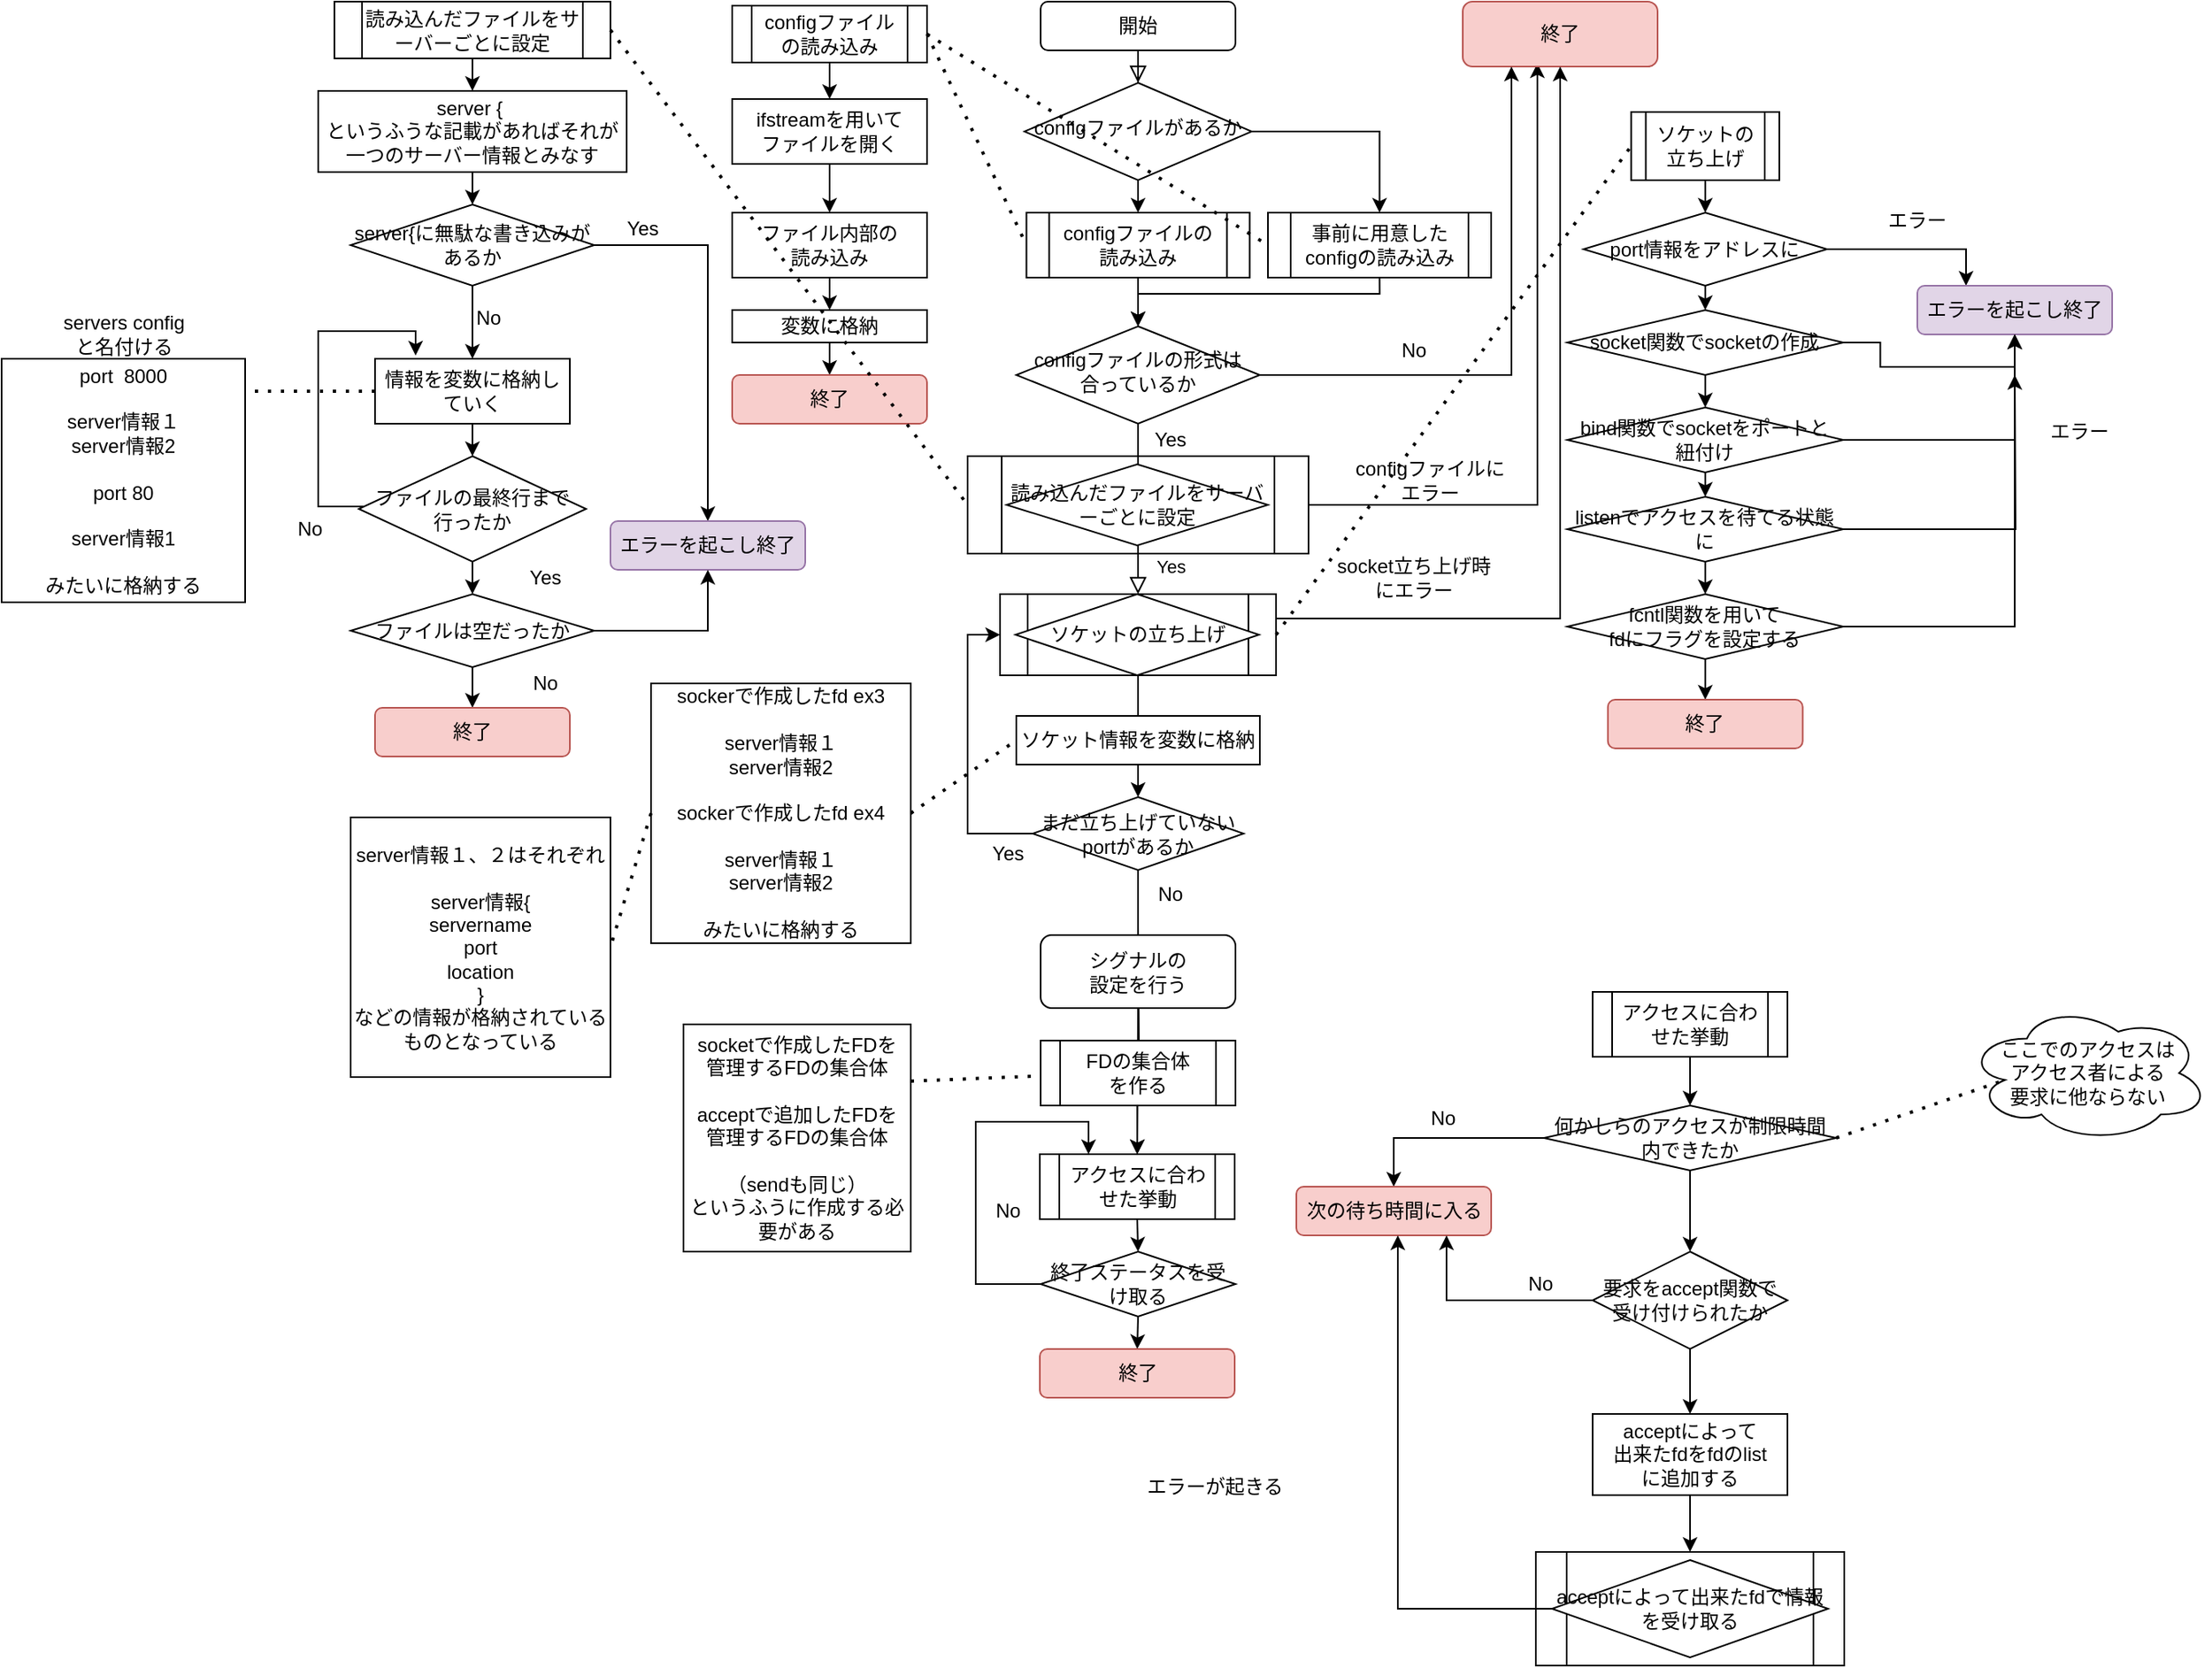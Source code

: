 <mxfile version="21.6.2" type="github">
  <diagram id="C5RBs43oDa-KdzZeNtuy" name="Page-1">
    <mxGraphModel dx="1781" dy="664" grid="1" gridSize="10" guides="1" tooltips="1" connect="1" arrows="1" fold="1" page="1" pageScale="1" pageWidth="827" pageHeight="1169" math="0" shadow="0">
      <root>
        <mxCell id="WIyWlLk6GJQsqaUBKTNV-0" />
        <mxCell id="WIyWlLk6GJQsqaUBKTNV-1" parent="WIyWlLk6GJQsqaUBKTNV-0" />
        <mxCell id="JqIszidguOzUqe5P66ZB-26" style="edgeStyle=orthogonalEdgeStyle;rounded=0;orthogonalLoop=1;jettySize=auto;html=1;exitX=1;exitY=0.5;exitDx=0;exitDy=0;entryX=0.383;entryY=0.95;entryDx=0;entryDy=0;entryPerimeter=0;" edge="1" parent="WIyWlLk6GJQsqaUBKTNV-1" source="JqIszidguOzUqe5P66ZB-24" target="WIyWlLk6GJQsqaUBKTNV-7">
          <mxGeometry relative="1" as="geometry" />
        </mxCell>
        <mxCell id="JqIszidguOzUqe5P66ZB-24" value="" style="shape=process;whiteSpace=wrap;html=1;backgroundOutline=1;" vertex="1" parent="WIyWlLk6GJQsqaUBKTNV-1">
          <mxGeometry x="5" y="300" width="210" height="60" as="geometry" />
        </mxCell>
        <mxCell id="WIyWlLk6GJQsqaUBKTNV-2" value="" style="rounded=0;html=1;jettySize=auto;orthogonalLoop=1;fontSize=11;endArrow=block;endFill=0;endSize=8;strokeWidth=1;shadow=0;labelBackgroundColor=none;edgeStyle=orthogonalEdgeStyle;" parent="WIyWlLk6GJQsqaUBKTNV-1" source="WIyWlLk6GJQsqaUBKTNV-3" target="WIyWlLk6GJQsqaUBKTNV-6" edge="1">
          <mxGeometry relative="1" as="geometry" />
        </mxCell>
        <mxCell id="WIyWlLk6GJQsqaUBKTNV-3" value="開始" style="rounded=1;whiteSpace=wrap;html=1;fontSize=12;glass=0;strokeWidth=1;shadow=0;" parent="WIyWlLk6GJQsqaUBKTNV-1" vertex="1">
          <mxGeometry x="50" y="20" width="120" height="30" as="geometry" />
        </mxCell>
        <mxCell id="JqIszidguOzUqe5P66ZB-6" style="edgeStyle=orthogonalEdgeStyle;rounded=0;orthogonalLoop=1;jettySize=auto;html=1;exitX=0.5;exitY=1;exitDx=0;exitDy=0;entryX=0.5;entryY=0;entryDx=0;entryDy=0;" edge="1" parent="WIyWlLk6GJQsqaUBKTNV-1" source="WIyWlLk6GJQsqaUBKTNV-6" target="JqIszidguOzUqe5P66ZB-0">
          <mxGeometry relative="1" as="geometry" />
        </mxCell>
        <mxCell id="JqIszidguOzUqe5P66ZB-11" style="edgeStyle=orthogonalEdgeStyle;rounded=0;orthogonalLoop=1;jettySize=auto;html=1;exitX=1;exitY=0.5;exitDx=0;exitDy=0;" edge="1" parent="WIyWlLk6GJQsqaUBKTNV-1" source="WIyWlLk6GJQsqaUBKTNV-6" target="JqIszidguOzUqe5P66ZB-10">
          <mxGeometry relative="1" as="geometry" />
        </mxCell>
        <mxCell id="WIyWlLk6GJQsqaUBKTNV-6" value="configファイルがあるか" style="rhombus;whiteSpace=wrap;html=1;shadow=0;fontFamily=Helvetica;fontSize=12;align=center;strokeWidth=1;spacing=6;spacingTop=-4;" parent="WIyWlLk6GJQsqaUBKTNV-1" vertex="1">
          <mxGeometry x="40" y="70" width="140" height="60" as="geometry" />
        </mxCell>
        <mxCell id="WIyWlLk6GJQsqaUBKTNV-7" value="終了" style="rounded=1;whiteSpace=wrap;html=1;fontSize=12;glass=0;strokeWidth=1;shadow=0;fillColor=#f8cecc;strokeColor=#b85450;" parent="WIyWlLk6GJQsqaUBKTNV-1" vertex="1">
          <mxGeometry x="310" y="20" width="120" height="40" as="geometry" />
        </mxCell>
        <mxCell id="WIyWlLk6GJQsqaUBKTNV-8" value="Yes" style="rounded=0;html=1;jettySize=auto;orthogonalLoop=1;fontSize=11;endArrow=block;endFill=0;endSize=8;strokeWidth=1;shadow=0;labelBackgroundColor=none;edgeStyle=orthogonalEdgeStyle;entryX=0.5;entryY=0;entryDx=0;entryDy=0;" parent="WIyWlLk6GJQsqaUBKTNV-1" source="WIyWlLk6GJQsqaUBKTNV-10" target="TDGCKYTghO1cMnS2qYgm-3" edge="1">
          <mxGeometry x="0.667" y="20" relative="1" as="geometry">
            <mxPoint as="offset" />
            <mxPoint x="110" y="270" as="targetPoint" />
          </mxGeometry>
        </mxCell>
        <mxCell id="JqIszidguOzUqe5P66ZB-13" style="edgeStyle=orthogonalEdgeStyle;rounded=0;orthogonalLoop=1;jettySize=auto;html=1;exitX=1;exitY=0.5;exitDx=0;exitDy=0;entryX=0.25;entryY=1;entryDx=0;entryDy=0;" edge="1" parent="WIyWlLk6GJQsqaUBKTNV-1" source="WIyWlLk6GJQsqaUBKTNV-10" target="WIyWlLk6GJQsqaUBKTNV-7">
          <mxGeometry relative="1" as="geometry" />
        </mxCell>
        <mxCell id="WIyWlLk6GJQsqaUBKTNV-10" value="configファイルの形式は合っているか" style="rhombus;whiteSpace=wrap;html=1;shadow=0;fontFamily=Helvetica;fontSize=12;align=center;strokeWidth=1;spacing=6;spacingTop=-4;" parent="WIyWlLk6GJQsqaUBKTNV-1" vertex="1">
          <mxGeometry x="35" y="220" width="150" height="60" as="geometry" />
        </mxCell>
        <mxCell id="TDGCKYTghO1cMnS2qYgm-7" style="edgeStyle=orthogonalEdgeStyle;rounded=0;orthogonalLoop=1;jettySize=auto;html=1;exitX=0.5;exitY=1;exitDx=0;exitDy=0;entryX=0.5;entryY=0;entryDx=0;entryDy=0;" parent="WIyWlLk6GJQsqaUBKTNV-1" source="JqIszidguOzUqe5P66ZB-100" target="JqIszidguOzUqe5P66ZB-89" edge="1">
          <mxGeometry relative="1" as="geometry">
            <mxPoint x="110" y="560" as="targetPoint" />
          </mxGeometry>
        </mxCell>
        <mxCell id="JqIszidguOzUqe5P66ZB-109" style="edgeStyle=orthogonalEdgeStyle;rounded=0;orthogonalLoop=1;jettySize=auto;html=1;exitX=1;exitY=0.5;exitDx=0;exitDy=0;entryX=0.5;entryY=1;entryDx=0;entryDy=0;" edge="1" parent="WIyWlLk6GJQsqaUBKTNV-1" source="TDGCKYTghO1cMnS2qYgm-3" target="WIyWlLk6GJQsqaUBKTNV-7">
          <mxGeometry relative="1" as="geometry">
            <Array as="points">
              <mxPoint x="195" y="400" />
              <mxPoint x="370" y="400" />
            </Array>
          </mxGeometry>
        </mxCell>
        <mxCell id="TDGCKYTghO1cMnS2qYgm-3" value="" style="shape=process;whiteSpace=wrap;html=1;backgroundOutline=1;" parent="WIyWlLk6GJQsqaUBKTNV-1" vertex="1">
          <mxGeometry x="25" y="385" width="170" height="50" as="geometry" />
        </mxCell>
        <mxCell id="TDGCKYTghO1cMnS2qYgm-11" style="edgeStyle=orthogonalEdgeStyle;rounded=0;orthogonalLoop=1;jettySize=auto;html=1;exitX=0.5;exitY=1;exitDx=0;exitDy=0;entryX=0.5;entryY=0;entryDx=0;entryDy=0;" parent="WIyWlLk6GJQsqaUBKTNV-1" source="JqIszidguOzUqe5P66ZB-89" target="TDGCKYTghO1cMnS2qYgm-14" edge="1">
          <mxGeometry relative="1" as="geometry">
            <mxPoint x="110" y="500" as="targetPoint" />
            <mxPoint x="110" y="590" as="sourcePoint" />
          </mxGeometry>
        </mxCell>
        <mxCell id="TDGCKYTghO1cMnS2qYgm-13" value="No" style="text;html=1;strokeColor=none;fillColor=none;align=center;verticalAlign=middle;whiteSpace=wrap;rounded=0;" parent="WIyWlLk6GJQsqaUBKTNV-1" vertex="1">
          <mxGeometry y="750" width="60" height="30" as="geometry" />
        </mxCell>
        <mxCell id="TDGCKYTghO1cMnS2qYgm-15" style="edgeStyle=orthogonalEdgeStyle;rounded=0;orthogonalLoop=1;jettySize=auto;html=1;exitX=0;exitY=0.5;exitDx=0;exitDy=0;entryX=0.25;entryY=0;entryDx=0;entryDy=0;" parent="WIyWlLk6GJQsqaUBKTNV-1" source="TDGCKYTghO1cMnS2qYgm-14" target="JqIszidguOzUqe5P66ZB-89" edge="1">
          <mxGeometry relative="1" as="geometry">
            <Array as="points">
              <mxPoint x="10" y="810" />
              <mxPoint x="10" y="710" />
              <mxPoint x="80" y="710" />
            </Array>
            <mxPoint x="80" y="560" as="targetPoint" />
          </mxGeometry>
        </mxCell>
        <mxCell id="TDGCKYTghO1cMnS2qYgm-18" style="edgeStyle=orthogonalEdgeStyle;rounded=0;orthogonalLoop=1;jettySize=auto;html=1;exitX=0.5;exitY=1;exitDx=0;exitDy=0;entryX=0.5;entryY=0;entryDx=0;entryDy=0;" parent="WIyWlLk6GJQsqaUBKTNV-1" source="TDGCKYTghO1cMnS2qYgm-14" target="TDGCKYTghO1cMnS2qYgm-17" edge="1">
          <mxGeometry relative="1" as="geometry" />
        </mxCell>
        <mxCell id="TDGCKYTghO1cMnS2qYgm-14" value="終了ステータスを受け取る" style="rhombus;whiteSpace=wrap;html=1;" parent="WIyWlLk6GJQsqaUBKTNV-1" vertex="1">
          <mxGeometry x="50" y="790" width="120" height="40" as="geometry" />
        </mxCell>
        <mxCell id="TDGCKYTghO1cMnS2qYgm-17" value="終了" style="rounded=1;whiteSpace=wrap;html=1;fontSize=12;glass=0;strokeWidth=1;shadow=0;fillColor=#f8cecc;strokeColor=#b85450;" parent="WIyWlLk6GJQsqaUBKTNV-1" vertex="1">
          <mxGeometry x="49.5" y="850" width="120" height="30" as="geometry" />
        </mxCell>
        <mxCell id="JqIszidguOzUqe5P66ZB-7" style="edgeStyle=orthogonalEdgeStyle;rounded=0;orthogonalLoop=1;jettySize=auto;html=1;exitX=0.5;exitY=1;exitDx=0;exitDy=0;entryX=0.5;entryY=0;entryDx=0;entryDy=0;" edge="1" parent="WIyWlLk6GJQsqaUBKTNV-1" source="JqIszidguOzUqe5P66ZB-0" target="WIyWlLk6GJQsqaUBKTNV-10">
          <mxGeometry relative="1" as="geometry" />
        </mxCell>
        <mxCell id="JqIszidguOzUqe5P66ZB-0" value="configファイルの&lt;br&gt;読み込み" style="shape=process;whiteSpace=wrap;html=1;backgroundOutline=1;" vertex="1" parent="WIyWlLk6GJQsqaUBKTNV-1">
          <mxGeometry x="41.25" y="150" width="137.5" height="40" as="geometry" />
        </mxCell>
        <mxCell id="JqIszidguOzUqe5P66ZB-16" style="edgeStyle=orthogonalEdgeStyle;rounded=0;orthogonalLoop=1;jettySize=auto;html=1;exitX=0.5;exitY=1;exitDx=0;exitDy=0;entryX=0.5;entryY=0;entryDx=0;entryDy=0;" edge="1" parent="WIyWlLk6GJQsqaUBKTNV-1" source="JqIszidguOzUqe5P66ZB-1" target="JqIszidguOzUqe5P66ZB-15">
          <mxGeometry relative="1" as="geometry" />
        </mxCell>
        <mxCell id="JqIszidguOzUqe5P66ZB-1" value="configファイル&lt;br&gt;の読み込み" style="shape=process;whiteSpace=wrap;html=1;backgroundOutline=1;" vertex="1" parent="WIyWlLk6GJQsqaUBKTNV-1">
          <mxGeometry x="-140" y="22.5" width="120" height="35" as="geometry" />
        </mxCell>
        <mxCell id="JqIszidguOzUqe5P66ZB-12" style="edgeStyle=orthogonalEdgeStyle;rounded=0;orthogonalLoop=1;jettySize=auto;html=1;exitX=0.5;exitY=1;exitDx=0;exitDy=0;entryX=0.5;entryY=0;entryDx=0;entryDy=0;" edge="1" parent="WIyWlLk6GJQsqaUBKTNV-1" source="JqIszidguOzUqe5P66ZB-10" target="WIyWlLk6GJQsqaUBKTNV-10">
          <mxGeometry relative="1" as="geometry">
            <Array as="points">
              <mxPoint x="259" y="200" />
              <mxPoint x="110" y="200" />
            </Array>
          </mxGeometry>
        </mxCell>
        <mxCell id="JqIszidguOzUqe5P66ZB-10" value="事前に用意した&lt;br&gt;configの読み込み" style="shape=process;whiteSpace=wrap;html=1;backgroundOutline=1;" vertex="1" parent="WIyWlLk6GJQsqaUBKTNV-1">
          <mxGeometry x="190" y="150" width="137.5" height="40" as="geometry" />
        </mxCell>
        <mxCell id="JqIszidguOzUqe5P66ZB-14" value="No" style="text;html=1;strokeColor=none;fillColor=none;align=center;verticalAlign=middle;whiteSpace=wrap;rounded=0;" vertex="1" parent="WIyWlLk6GJQsqaUBKTNV-1">
          <mxGeometry x="250" y="220" width="60" height="30" as="geometry" />
        </mxCell>
        <mxCell id="JqIszidguOzUqe5P66ZB-18" style="edgeStyle=orthogonalEdgeStyle;rounded=0;orthogonalLoop=1;jettySize=auto;html=1;exitX=0.5;exitY=1;exitDx=0;exitDy=0;entryX=0.5;entryY=0;entryDx=0;entryDy=0;" edge="1" parent="WIyWlLk6GJQsqaUBKTNV-1" source="JqIszidguOzUqe5P66ZB-15" target="JqIszidguOzUqe5P66ZB-17">
          <mxGeometry relative="1" as="geometry" />
        </mxCell>
        <mxCell id="JqIszidguOzUqe5P66ZB-15" value="ifstreamを用いて&lt;br&gt;ファイルを開く" style="rounded=0;whiteSpace=wrap;html=1;" vertex="1" parent="WIyWlLk6GJQsqaUBKTNV-1">
          <mxGeometry x="-140" y="80" width="120" height="40" as="geometry" />
        </mxCell>
        <mxCell id="JqIszidguOzUqe5P66ZB-20" style="edgeStyle=orthogonalEdgeStyle;rounded=0;orthogonalLoop=1;jettySize=auto;html=1;exitX=0.5;exitY=1;exitDx=0;exitDy=0;entryX=0.5;entryY=0;entryDx=0;entryDy=0;" edge="1" parent="WIyWlLk6GJQsqaUBKTNV-1" source="JqIszidguOzUqe5P66ZB-17" target="JqIszidguOzUqe5P66ZB-19">
          <mxGeometry relative="1" as="geometry" />
        </mxCell>
        <mxCell id="JqIszidguOzUqe5P66ZB-17" value="ファイル内部の&lt;br&gt;読み込み" style="rounded=0;whiteSpace=wrap;html=1;" vertex="1" parent="WIyWlLk6GJQsqaUBKTNV-1">
          <mxGeometry x="-140" y="150" width="120" height="40" as="geometry" />
        </mxCell>
        <mxCell id="JqIszidguOzUqe5P66ZB-22" style="edgeStyle=orthogonalEdgeStyle;rounded=0;orthogonalLoop=1;jettySize=auto;html=1;exitX=0.5;exitY=1;exitDx=0;exitDy=0;entryX=0.5;entryY=0;entryDx=0;entryDy=0;" edge="1" parent="WIyWlLk6GJQsqaUBKTNV-1" source="JqIszidguOzUqe5P66ZB-19" target="JqIszidguOzUqe5P66ZB-21">
          <mxGeometry relative="1" as="geometry" />
        </mxCell>
        <mxCell id="JqIszidguOzUqe5P66ZB-19" value="変数に格納" style="rounded=0;whiteSpace=wrap;html=1;" vertex="1" parent="WIyWlLk6GJQsqaUBKTNV-1">
          <mxGeometry x="-140" y="210" width="120" height="20" as="geometry" />
        </mxCell>
        <mxCell id="JqIszidguOzUqe5P66ZB-21" value="終了" style="rounded=1;whiteSpace=wrap;html=1;fillColor=#f8cecc;strokeColor=#b85450;" vertex="1" parent="WIyWlLk6GJQsqaUBKTNV-1">
          <mxGeometry x="-140" y="250" width="120" height="30" as="geometry" />
        </mxCell>
        <mxCell id="JqIszidguOzUqe5P66ZB-23" value="読み込んだファイルをサーバーごとに設定" style="rhombus;whiteSpace=wrap;html=1;" vertex="1" parent="WIyWlLk6GJQsqaUBKTNV-1">
          <mxGeometry x="29" y="305" width="161" height="50" as="geometry" />
        </mxCell>
        <mxCell id="JqIszidguOzUqe5P66ZB-27" value="configファイルにエラー" style="text;html=1;strokeColor=none;fillColor=none;align=center;verticalAlign=middle;whiteSpace=wrap;rounded=0;" vertex="1" parent="WIyWlLk6GJQsqaUBKTNV-1">
          <mxGeometry x="240" y="300" width="100" height="30" as="geometry" />
        </mxCell>
        <mxCell id="JqIszidguOzUqe5P66ZB-28" value="Yes" style="text;html=1;strokeColor=none;fillColor=none;align=center;verticalAlign=middle;whiteSpace=wrap;rounded=0;" vertex="1" parent="WIyWlLk6GJQsqaUBKTNV-1">
          <mxGeometry x="100" y="275" width="60" height="30" as="geometry" />
        </mxCell>
        <mxCell id="JqIszidguOzUqe5P66ZB-31" style="edgeStyle=orthogonalEdgeStyle;rounded=0;orthogonalLoop=1;jettySize=auto;html=1;exitX=0.5;exitY=1;exitDx=0;exitDy=0;entryX=0.5;entryY=0;entryDx=0;entryDy=0;" edge="1" parent="WIyWlLk6GJQsqaUBKTNV-1" source="JqIszidguOzUqe5P66ZB-29" target="JqIszidguOzUqe5P66ZB-30">
          <mxGeometry relative="1" as="geometry" />
        </mxCell>
        <mxCell id="JqIszidguOzUqe5P66ZB-29" value="読み込んだファイルをサーバーごとに設定" style="shape=process;whiteSpace=wrap;html=1;backgroundOutline=1;" vertex="1" parent="WIyWlLk6GJQsqaUBKTNV-1">
          <mxGeometry x="-385" y="20" width="170" height="35" as="geometry" />
        </mxCell>
        <mxCell id="JqIszidguOzUqe5P66ZB-33" style="edgeStyle=orthogonalEdgeStyle;rounded=0;orthogonalLoop=1;jettySize=auto;html=1;exitX=0.5;exitY=1;exitDx=0;exitDy=0;entryX=0.5;entryY=0;entryDx=0;entryDy=0;" edge="1" parent="WIyWlLk6GJQsqaUBKTNV-1" source="JqIszidguOzUqe5P66ZB-30" target="JqIszidguOzUqe5P66ZB-32">
          <mxGeometry relative="1" as="geometry" />
        </mxCell>
        <mxCell id="JqIszidguOzUqe5P66ZB-30" value="server {&amp;nbsp;&lt;br&gt;というふうな記載があればそれが一つのサーバー情報とみなす" style="rounded=0;whiteSpace=wrap;html=1;" vertex="1" parent="WIyWlLk6GJQsqaUBKTNV-1">
          <mxGeometry x="-395" y="75" width="190" height="50" as="geometry" />
        </mxCell>
        <mxCell id="JqIszidguOzUqe5P66ZB-36" style="edgeStyle=orthogonalEdgeStyle;rounded=0;orthogonalLoop=1;jettySize=auto;html=1;exitX=1;exitY=0.5;exitDx=0;exitDy=0;entryX=0.5;entryY=0;entryDx=0;entryDy=0;" edge="1" parent="WIyWlLk6GJQsqaUBKTNV-1" source="JqIszidguOzUqe5P66ZB-32" target="JqIszidguOzUqe5P66ZB-35">
          <mxGeometry relative="1" as="geometry">
            <mxPoint x="-198" y="190" as="targetPoint" />
          </mxGeometry>
        </mxCell>
        <mxCell id="JqIszidguOzUqe5P66ZB-39" style="edgeStyle=orthogonalEdgeStyle;rounded=0;orthogonalLoop=1;jettySize=auto;html=1;exitX=0.5;exitY=1;exitDx=0;exitDy=0;entryX=0.5;entryY=0;entryDx=0;entryDy=0;" edge="1" parent="WIyWlLk6GJQsqaUBKTNV-1" source="JqIszidguOzUqe5P66ZB-32" target="JqIszidguOzUqe5P66ZB-38">
          <mxGeometry relative="1" as="geometry" />
        </mxCell>
        <mxCell id="JqIszidguOzUqe5P66ZB-32" value="server{に無駄な書き込みがあるか" style="rhombus;whiteSpace=wrap;html=1;" vertex="1" parent="WIyWlLk6GJQsqaUBKTNV-1">
          <mxGeometry x="-375" y="145" width="150" height="50" as="geometry" />
        </mxCell>
        <mxCell id="JqIszidguOzUqe5P66ZB-35" value="エラーを起こし終了" style="rounded=1;whiteSpace=wrap;html=1;fillColor=#e1d5e7;strokeColor=#9673a6;" vertex="1" parent="WIyWlLk6GJQsqaUBKTNV-1">
          <mxGeometry x="-215" y="340" width="120" height="30" as="geometry" />
        </mxCell>
        <mxCell id="JqIszidguOzUqe5P66ZB-41" style="edgeStyle=orthogonalEdgeStyle;rounded=0;orthogonalLoop=1;jettySize=auto;html=1;exitX=0.5;exitY=1;exitDx=0;exitDy=0;entryX=0.5;entryY=0;entryDx=0;entryDy=0;" edge="1" parent="WIyWlLk6GJQsqaUBKTNV-1" source="JqIszidguOzUqe5P66ZB-38" target="JqIszidguOzUqe5P66ZB-40">
          <mxGeometry relative="1" as="geometry" />
        </mxCell>
        <mxCell id="JqIszidguOzUqe5P66ZB-38" value="情報を変数に格納していく" style="rounded=0;whiteSpace=wrap;html=1;" vertex="1" parent="WIyWlLk6GJQsqaUBKTNV-1">
          <mxGeometry x="-360" y="240" width="120" height="40" as="geometry" />
        </mxCell>
        <mxCell id="JqIszidguOzUqe5P66ZB-42" style="edgeStyle=orthogonalEdgeStyle;rounded=0;orthogonalLoop=1;jettySize=auto;html=1;exitX=0;exitY=0.5;exitDx=0;exitDy=0;" edge="1" parent="WIyWlLk6GJQsqaUBKTNV-1" source="JqIszidguOzUqe5P66ZB-40">
          <mxGeometry relative="1" as="geometry">
            <mxPoint x="-375" y="330" as="sourcePoint" />
            <mxPoint x="-335" y="238" as="targetPoint" />
            <Array as="points">
              <mxPoint x="-345" y="331" />
              <mxPoint x="-395" y="331" />
              <mxPoint x="-395" y="223" />
              <mxPoint x="-335" y="223" />
            </Array>
          </mxGeometry>
        </mxCell>
        <mxCell id="JqIszidguOzUqe5P66ZB-51" style="edgeStyle=orthogonalEdgeStyle;rounded=0;orthogonalLoop=1;jettySize=auto;html=1;exitX=0.5;exitY=1;exitDx=0;exitDy=0;entryX=0.5;entryY=0;entryDx=0;entryDy=0;" edge="1" parent="WIyWlLk6GJQsqaUBKTNV-1" source="JqIszidguOzUqe5P66ZB-40" target="JqIszidguOzUqe5P66ZB-49">
          <mxGeometry relative="1" as="geometry" />
        </mxCell>
        <mxCell id="JqIszidguOzUqe5P66ZB-40" value="ファイルの最終行まで&lt;br&gt;行ったか" style="rhombus;whiteSpace=wrap;html=1;" vertex="1" parent="WIyWlLk6GJQsqaUBKTNV-1">
          <mxGeometry x="-370" y="300" width="140" height="65" as="geometry" />
        </mxCell>
        <mxCell id="JqIszidguOzUqe5P66ZB-43" value="No" style="text;html=1;strokeColor=none;fillColor=none;align=center;verticalAlign=middle;whiteSpace=wrap;rounded=0;" vertex="1" parent="WIyWlLk6GJQsqaUBKTNV-1">
          <mxGeometry x="-430" y="330" width="60" height="30" as="geometry" />
        </mxCell>
        <mxCell id="JqIszidguOzUqe5P66ZB-52" style="edgeStyle=orthogonalEdgeStyle;rounded=0;orthogonalLoop=1;jettySize=auto;html=1;exitX=1;exitY=0.5;exitDx=0;exitDy=0;entryX=0.5;entryY=1;entryDx=0;entryDy=0;" edge="1" parent="WIyWlLk6GJQsqaUBKTNV-1" source="JqIszidguOzUqe5P66ZB-49" target="JqIszidguOzUqe5P66ZB-35">
          <mxGeometry relative="1" as="geometry">
            <mxPoint x="-168" y="220" as="targetPoint" />
          </mxGeometry>
        </mxCell>
        <mxCell id="JqIszidguOzUqe5P66ZB-55" style="edgeStyle=orthogonalEdgeStyle;rounded=0;orthogonalLoop=1;jettySize=auto;html=1;exitX=0.5;exitY=1;exitDx=0;exitDy=0;entryX=0.5;entryY=0;entryDx=0;entryDy=0;" edge="1" parent="WIyWlLk6GJQsqaUBKTNV-1" source="JqIszidguOzUqe5P66ZB-49" target="JqIszidguOzUqe5P66ZB-54">
          <mxGeometry relative="1" as="geometry" />
        </mxCell>
        <mxCell id="JqIszidguOzUqe5P66ZB-49" value="ファイルは空だったか" style="rhombus;whiteSpace=wrap;html=1;" vertex="1" parent="WIyWlLk6GJQsqaUBKTNV-1">
          <mxGeometry x="-375" y="385" width="150" height="45" as="geometry" />
        </mxCell>
        <mxCell id="JqIszidguOzUqe5P66ZB-46" value="Yes" style="text;html=1;strokeColor=none;fillColor=none;align=center;verticalAlign=middle;whiteSpace=wrap;rounded=0;" vertex="1" parent="WIyWlLk6GJQsqaUBKTNV-1">
          <mxGeometry x="-285" y="360" width="60" height="30" as="geometry" />
        </mxCell>
        <mxCell id="JqIszidguOzUqe5P66ZB-53" value="Yes" style="text;html=1;strokeColor=none;fillColor=none;align=center;verticalAlign=middle;whiteSpace=wrap;rounded=0;" vertex="1" parent="WIyWlLk6GJQsqaUBKTNV-1">
          <mxGeometry x="-225" y="145" width="60" height="30" as="geometry" />
        </mxCell>
        <mxCell id="JqIszidguOzUqe5P66ZB-54" value="終了" style="rounded=1;whiteSpace=wrap;html=1;fillColor=#f8cecc;strokeColor=#b85450;" vertex="1" parent="WIyWlLk6GJQsqaUBKTNV-1">
          <mxGeometry x="-360" y="455" width="120" height="30" as="geometry" />
        </mxCell>
        <mxCell id="JqIszidguOzUqe5P66ZB-56" value="No" style="text;html=1;strokeColor=none;fillColor=none;align=center;verticalAlign=middle;whiteSpace=wrap;rounded=0;" vertex="1" parent="WIyWlLk6GJQsqaUBKTNV-1">
          <mxGeometry x="-285" y="425" width="60" height="30" as="geometry" />
        </mxCell>
        <mxCell id="JqIszidguOzUqe5P66ZB-57" value="port &amp;nbsp;8000&lt;br&gt;&lt;br&gt;server情報１&lt;br&gt;server情報2&lt;br&gt;&lt;br&gt;port 80&lt;br&gt;&lt;br&gt;server情報1&lt;br&gt;&lt;br&gt;みたいに格納する" style="whiteSpace=wrap;html=1;aspect=fixed;" vertex="1" parent="WIyWlLk6GJQsqaUBKTNV-1">
          <mxGeometry x="-590" y="240" width="150" height="150" as="geometry" />
        </mxCell>
        <mxCell id="JqIszidguOzUqe5P66ZB-59" value="" style="endArrow=none;dashed=1;html=1;dashPattern=1 3;strokeWidth=2;rounded=0;entryX=1.027;entryY=0.133;entryDx=0;entryDy=0;exitX=0;exitY=0.5;exitDx=0;exitDy=0;entryPerimeter=0;" edge="1" parent="WIyWlLk6GJQsqaUBKTNV-1" source="JqIszidguOzUqe5P66ZB-38" target="JqIszidguOzUqe5P66ZB-57">
          <mxGeometry width="50" height="50" relative="1" as="geometry">
            <mxPoint x="-595" y="445" as="sourcePoint" />
            <mxPoint x="-450" y="310" as="targetPoint" />
          </mxGeometry>
        </mxCell>
        <mxCell id="JqIszidguOzUqe5P66ZB-60" value="servers config&lt;br&gt;と名付ける" style="text;html=1;strokeColor=none;fillColor=none;align=center;verticalAlign=middle;whiteSpace=wrap;rounded=0;" vertex="1" parent="WIyWlLk6GJQsqaUBKTNV-1">
          <mxGeometry x="-572.5" y="210" width="115" height="30" as="geometry" />
        </mxCell>
        <mxCell id="JqIszidguOzUqe5P66ZB-61" value="ソケットの立ち上げ" style="rhombus;whiteSpace=wrap;html=1;" vertex="1" parent="WIyWlLk6GJQsqaUBKTNV-1">
          <mxGeometry x="34.5" y="385" width="150" height="50" as="geometry" />
        </mxCell>
        <mxCell id="JqIszidguOzUqe5P66ZB-65" style="edgeStyle=orthogonalEdgeStyle;rounded=0;orthogonalLoop=1;jettySize=auto;html=1;exitX=0.5;exitY=1;exitDx=0;exitDy=0;entryX=0.5;entryY=0;entryDx=0;entryDy=0;" edge="1" parent="WIyWlLk6GJQsqaUBKTNV-1" source="JqIszidguOzUqe5P66ZB-62" target="JqIszidguOzUqe5P66ZB-64">
          <mxGeometry relative="1" as="geometry" />
        </mxCell>
        <mxCell id="JqIszidguOzUqe5P66ZB-62" value="ソケットの立ち上げ" style="shape=process;whiteSpace=wrap;html=1;backgroundOutline=1;" vertex="1" parent="WIyWlLk6GJQsqaUBKTNV-1">
          <mxGeometry x="413.75" y="88" width="91.25" height="42" as="geometry" />
        </mxCell>
        <mxCell id="JqIszidguOzUqe5P66ZB-68" style="edgeStyle=orthogonalEdgeStyle;rounded=0;orthogonalLoop=1;jettySize=auto;html=1;exitX=1;exitY=0.5;exitDx=0;exitDy=0;entryX=0.25;entryY=0;entryDx=0;entryDy=0;" edge="1" parent="WIyWlLk6GJQsqaUBKTNV-1" source="JqIszidguOzUqe5P66ZB-64" target="JqIszidguOzUqe5P66ZB-67">
          <mxGeometry relative="1" as="geometry">
            <Array as="points">
              <mxPoint x="620" y="173" />
            </Array>
          </mxGeometry>
        </mxCell>
        <mxCell id="JqIszidguOzUqe5P66ZB-72" style="edgeStyle=orthogonalEdgeStyle;rounded=0;orthogonalLoop=1;jettySize=auto;html=1;exitX=0.5;exitY=1;exitDx=0;exitDy=0;entryX=0.5;entryY=0;entryDx=0;entryDy=0;" edge="1" parent="WIyWlLk6GJQsqaUBKTNV-1" source="JqIszidguOzUqe5P66ZB-64" target="JqIszidguOzUqe5P66ZB-71">
          <mxGeometry relative="1" as="geometry" />
        </mxCell>
        <mxCell id="JqIszidguOzUqe5P66ZB-64" value="port情報をアドレスに" style="rhombus;whiteSpace=wrap;html=1;" vertex="1" parent="WIyWlLk6GJQsqaUBKTNV-1">
          <mxGeometry x="384.38" y="150" width="150" height="45" as="geometry" />
        </mxCell>
        <mxCell id="JqIszidguOzUqe5P66ZB-67" value="エラーを起こし終了" style="rounded=1;whiteSpace=wrap;html=1;fillColor=#e1d5e7;strokeColor=#9673a6;" vertex="1" parent="WIyWlLk6GJQsqaUBKTNV-1">
          <mxGeometry x="590" y="195" width="120" height="30" as="geometry" />
        </mxCell>
        <mxCell id="JqIszidguOzUqe5P66ZB-69" value="エラー" style="text;html=1;strokeColor=none;fillColor=none;align=center;verticalAlign=middle;whiteSpace=wrap;rounded=0;" vertex="1" parent="WIyWlLk6GJQsqaUBKTNV-1">
          <mxGeometry x="560" y="140" width="60" height="30" as="geometry" />
        </mxCell>
        <mxCell id="JqIszidguOzUqe5P66ZB-73" style="edgeStyle=orthogonalEdgeStyle;rounded=0;orthogonalLoop=1;jettySize=auto;html=1;exitX=1;exitY=0.5;exitDx=0;exitDy=0;entryX=0.5;entryY=1;entryDx=0;entryDy=0;" edge="1" parent="WIyWlLk6GJQsqaUBKTNV-1" source="JqIszidguOzUqe5P66ZB-71" target="JqIszidguOzUqe5P66ZB-67">
          <mxGeometry relative="1" as="geometry" />
        </mxCell>
        <mxCell id="JqIszidguOzUqe5P66ZB-76" style="edgeStyle=orthogonalEdgeStyle;rounded=0;orthogonalLoop=1;jettySize=auto;html=1;exitX=0.5;exitY=1;exitDx=0;exitDy=0;entryX=0.5;entryY=0;entryDx=0;entryDy=0;" edge="1" parent="WIyWlLk6GJQsqaUBKTNV-1" source="JqIszidguOzUqe5P66ZB-71" target="JqIszidguOzUqe5P66ZB-75">
          <mxGeometry relative="1" as="geometry" />
        </mxCell>
        <mxCell id="JqIszidguOzUqe5P66ZB-71" value="socket関数でsocketの作成" style="rhombus;whiteSpace=wrap;html=1;" vertex="1" parent="WIyWlLk6GJQsqaUBKTNV-1">
          <mxGeometry x="374.38" y="210" width="170" height="40" as="geometry" />
        </mxCell>
        <mxCell id="JqIszidguOzUqe5P66ZB-74" value="エラー" style="text;html=1;strokeColor=none;fillColor=none;align=center;verticalAlign=middle;whiteSpace=wrap;rounded=0;" vertex="1" parent="WIyWlLk6GJQsqaUBKTNV-1">
          <mxGeometry x="660" y="270" width="60" height="30" as="geometry" />
        </mxCell>
        <mxCell id="JqIszidguOzUqe5P66ZB-77" style="edgeStyle=orthogonalEdgeStyle;rounded=0;orthogonalLoop=1;jettySize=auto;html=1;exitX=1;exitY=0.5;exitDx=0;exitDy=0;entryX=0.5;entryY=1;entryDx=0;entryDy=0;" edge="1" parent="WIyWlLk6GJQsqaUBKTNV-1" source="JqIszidguOzUqe5P66ZB-75" target="JqIszidguOzUqe5P66ZB-67">
          <mxGeometry relative="1" as="geometry" />
        </mxCell>
        <mxCell id="JqIszidguOzUqe5P66ZB-79" style="edgeStyle=orthogonalEdgeStyle;rounded=0;orthogonalLoop=1;jettySize=auto;html=1;exitX=0.5;exitY=1;exitDx=0;exitDy=0;entryX=0.5;entryY=0;entryDx=0;entryDy=0;" edge="1" parent="WIyWlLk6GJQsqaUBKTNV-1" source="JqIszidguOzUqe5P66ZB-75" target="JqIszidguOzUqe5P66ZB-78">
          <mxGeometry relative="1" as="geometry" />
        </mxCell>
        <mxCell id="JqIszidguOzUqe5P66ZB-75" value="bind関数でsocketをポートと&lt;br&gt;紐付け" style="rhombus;whiteSpace=wrap;html=1;" vertex="1" parent="WIyWlLk6GJQsqaUBKTNV-1">
          <mxGeometry x="374.38" y="270" width="170" height="40" as="geometry" />
        </mxCell>
        <mxCell id="JqIszidguOzUqe5P66ZB-80" style="edgeStyle=orthogonalEdgeStyle;rounded=0;orthogonalLoop=1;jettySize=auto;html=1;exitX=1;exitY=0.5;exitDx=0;exitDy=0;" edge="1" parent="WIyWlLk6GJQsqaUBKTNV-1" source="JqIszidguOzUqe5P66ZB-78">
          <mxGeometry relative="1" as="geometry">
            <mxPoint x="650" y="250" as="targetPoint" />
          </mxGeometry>
        </mxCell>
        <mxCell id="JqIszidguOzUqe5P66ZB-82" style="edgeStyle=orthogonalEdgeStyle;rounded=0;orthogonalLoop=1;jettySize=auto;html=1;exitX=0.5;exitY=1;exitDx=0;exitDy=0;entryX=0.5;entryY=0;entryDx=0;entryDy=0;" edge="1" parent="WIyWlLk6GJQsqaUBKTNV-1" source="JqIszidguOzUqe5P66ZB-78" target="JqIszidguOzUqe5P66ZB-81">
          <mxGeometry relative="1" as="geometry" />
        </mxCell>
        <mxCell id="JqIszidguOzUqe5P66ZB-78" value="listenでアクセスを待てる状態に" style="rhombus;whiteSpace=wrap;html=1;" vertex="1" parent="WIyWlLk6GJQsqaUBKTNV-1">
          <mxGeometry x="374.38" y="325" width="170" height="40" as="geometry" />
        </mxCell>
        <mxCell id="JqIszidguOzUqe5P66ZB-83" style="edgeStyle=orthogonalEdgeStyle;rounded=0;orthogonalLoop=1;jettySize=auto;html=1;exitX=1;exitY=0.5;exitDx=0;exitDy=0;entryX=0.5;entryY=1;entryDx=0;entryDy=0;" edge="1" parent="WIyWlLk6GJQsqaUBKTNV-1" source="JqIszidguOzUqe5P66ZB-81" target="JqIszidguOzUqe5P66ZB-67">
          <mxGeometry relative="1" as="geometry" />
        </mxCell>
        <mxCell id="JqIszidguOzUqe5P66ZB-87" style="edgeStyle=orthogonalEdgeStyle;rounded=0;orthogonalLoop=1;jettySize=auto;html=1;exitX=0.5;exitY=1;exitDx=0;exitDy=0;entryX=0.5;entryY=0;entryDx=0;entryDy=0;" edge="1" parent="WIyWlLk6GJQsqaUBKTNV-1" source="JqIszidguOzUqe5P66ZB-81" target="JqIszidguOzUqe5P66ZB-86">
          <mxGeometry relative="1" as="geometry" />
        </mxCell>
        <mxCell id="JqIszidguOzUqe5P66ZB-81" value="fcntl関数を用いて&lt;br&gt;fdにフラグを設定する" style="rhombus;whiteSpace=wrap;html=1;" vertex="1" parent="WIyWlLk6GJQsqaUBKTNV-1">
          <mxGeometry x="374.38" y="385" width="170" height="40" as="geometry" />
        </mxCell>
        <mxCell id="JqIszidguOzUqe5P66ZB-86" value="終了" style="rounded=1;whiteSpace=wrap;html=1;fillColor=#f8cecc;strokeColor=#b85450;" vertex="1" parent="WIyWlLk6GJQsqaUBKTNV-1">
          <mxGeometry x="399.38" y="450" width="120" height="30" as="geometry" />
        </mxCell>
        <mxCell id="JqIszidguOzUqe5P66ZB-90" value="" style="edgeStyle=orthogonalEdgeStyle;rounded=0;orthogonalLoop=1;jettySize=auto;html=1;exitX=0.5;exitY=1;exitDx=0;exitDy=0;entryX=0.5;entryY=0;entryDx=0;entryDy=0;" edge="1" parent="WIyWlLk6GJQsqaUBKTNV-1" target="JqIszidguOzUqe5P66ZB-89">
          <mxGeometry relative="1" as="geometry">
            <mxPoint x="110" y="650" as="targetPoint" />
            <mxPoint x="110" y="590" as="sourcePoint" />
          </mxGeometry>
        </mxCell>
        <mxCell id="JqIszidguOzUqe5P66ZB-89" value="アクセスに合わせた挙動" style="shape=process;whiteSpace=wrap;html=1;backgroundOutline=1;" vertex="1" parent="WIyWlLk6GJQsqaUBKTNV-1">
          <mxGeometry x="49.5" y="730" width="120" height="40" as="geometry" />
        </mxCell>
        <mxCell id="JqIszidguOzUqe5P66ZB-93" style="edgeStyle=orthogonalEdgeStyle;rounded=0;orthogonalLoop=1;jettySize=auto;html=1;exitX=0.5;exitY=1;exitDx=0;exitDy=0;entryX=0.5;entryY=0;entryDx=0;entryDy=0;" edge="1" parent="WIyWlLk6GJQsqaUBKTNV-1" source="JqIszidguOzUqe5P66ZB-91" target="JqIszidguOzUqe5P66ZB-92">
          <mxGeometry relative="1" as="geometry" />
        </mxCell>
        <mxCell id="JqIszidguOzUqe5P66ZB-91" value="アクセスに合わせた挙動" style="shape=process;whiteSpace=wrap;html=1;backgroundOutline=1;" vertex="1" parent="WIyWlLk6GJQsqaUBKTNV-1">
          <mxGeometry x="390" y="630" width="120" height="40" as="geometry" />
        </mxCell>
        <mxCell id="JqIszidguOzUqe5P66ZB-95" style="edgeStyle=orthogonalEdgeStyle;rounded=0;orthogonalLoop=1;jettySize=auto;html=1;exitX=0;exitY=0.5;exitDx=0;exitDy=0;entryX=0.5;entryY=0;entryDx=0;entryDy=0;" edge="1" parent="WIyWlLk6GJQsqaUBKTNV-1" source="JqIszidguOzUqe5P66ZB-92" target="JqIszidguOzUqe5P66ZB-94">
          <mxGeometry relative="1" as="geometry" />
        </mxCell>
        <mxCell id="JqIszidguOzUqe5P66ZB-116" style="edgeStyle=orthogonalEdgeStyle;rounded=0;orthogonalLoop=1;jettySize=auto;html=1;exitX=0.5;exitY=1;exitDx=0;exitDy=0;entryX=0.5;entryY=0;entryDx=0;entryDy=0;" edge="1" parent="WIyWlLk6GJQsqaUBKTNV-1" source="JqIszidguOzUqe5P66ZB-92" target="JqIszidguOzUqe5P66ZB-115">
          <mxGeometry relative="1" as="geometry" />
        </mxCell>
        <mxCell id="JqIszidguOzUqe5P66ZB-92" value="何かしらのアクセスが制限時間内できたか" style="rhombus;whiteSpace=wrap;html=1;" vertex="1" parent="WIyWlLk6GJQsqaUBKTNV-1">
          <mxGeometry x="360" y="700" width="180" height="40" as="geometry" />
        </mxCell>
        <mxCell id="JqIszidguOzUqe5P66ZB-94" value="次の待ち時間に入る" style="rounded=1;whiteSpace=wrap;html=1;fillColor=#f8cecc;strokeColor=#b85450;" vertex="1" parent="WIyWlLk6GJQsqaUBKTNV-1">
          <mxGeometry x="207.5" y="750" width="120" height="30" as="geometry" />
        </mxCell>
        <mxCell id="JqIszidguOzUqe5P66ZB-96" value="No" style="text;html=1;strokeColor=none;fillColor=none;align=center;verticalAlign=middle;whiteSpace=wrap;rounded=0;" vertex="1" parent="WIyWlLk6GJQsqaUBKTNV-1">
          <mxGeometry x="267.5" y="692.5" width="60" height="30" as="geometry" />
        </mxCell>
        <mxCell id="JqIszidguOzUqe5P66ZB-98" value="FDの集合体&lt;br&gt;を作る" style="shape=process;whiteSpace=wrap;html=1;backgroundOutline=1;" vertex="1" parent="WIyWlLk6GJQsqaUBKTNV-1">
          <mxGeometry x="50" y="660" width="120" height="40" as="geometry" />
        </mxCell>
        <mxCell id="JqIszidguOzUqe5P66ZB-88" value="シグナルの&lt;br&gt;設定を行う" style="rounded=1;whiteSpace=wrap;html=1;" vertex="1" parent="WIyWlLk6GJQsqaUBKTNV-1">
          <mxGeometry x="50" y="595" width="120" height="45" as="geometry" />
        </mxCell>
        <mxCell id="JqIszidguOzUqe5P66ZB-101" value="" style="edgeStyle=orthogonalEdgeStyle;rounded=0;orthogonalLoop=1;jettySize=auto;html=1;exitX=0.5;exitY=1;exitDx=0;exitDy=0;entryX=0.5;entryY=0;entryDx=0;entryDy=0;" edge="1" parent="WIyWlLk6GJQsqaUBKTNV-1" source="TDGCKYTghO1cMnS2qYgm-3" target="JqIszidguOzUqe5P66ZB-100">
          <mxGeometry relative="1" as="geometry">
            <mxPoint x="110" y="730" as="targetPoint" />
            <mxPoint x="110" y="435" as="sourcePoint" />
          </mxGeometry>
        </mxCell>
        <mxCell id="JqIszidguOzUqe5P66ZB-102" style="edgeStyle=orthogonalEdgeStyle;rounded=0;orthogonalLoop=1;jettySize=auto;html=1;exitX=0;exitY=0.5;exitDx=0;exitDy=0;entryX=0;entryY=0.5;entryDx=0;entryDy=0;" edge="1" parent="WIyWlLk6GJQsqaUBKTNV-1" source="JqIszidguOzUqe5P66ZB-100" target="TDGCKYTghO1cMnS2qYgm-3">
          <mxGeometry relative="1" as="geometry" />
        </mxCell>
        <mxCell id="JqIszidguOzUqe5P66ZB-100" value="まだ立ち上げていないportがあるか" style="rhombus;whiteSpace=wrap;html=1;" vertex="1" parent="WIyWlLk6GJQsqaUBKTNV-1">
          <mxGeometry x="45" y="510" width="130" height="45" as="geometry" />
        </mxCell>
        <mxCell id="JqIszidguOzUqe5P66ZB-99" value="ソケット情報を変数に格納" style="rounded=0;whiteSpace=wrap;html=1;" vertex="1" parent="WIyWlLk6GJQsqaUBKTNV-1">
          <mxGeometry x="35" y="460" width="150" height="30" as="geometry" />
        </mxCell>
        <mxCell id="JqIszidguOzUqe5P66ZB-103" value="Yes" style="text;html=1;strokeColor=none;fillColor=none;align=center;verticalAlign=middle;whiteSpace=wrap;rounded=0;" vertex="1" parent="WIyWlLk6GJQsqaUBKTNV-1">
          <mxGeometry y="530" width="60" height="30" as="geometry" />
        </mxCell>
        <mxCell id="JqIszidguOzUqe5P66ZB-104" value="No" style="text;html=1;strokeColor=none;fillColor=none;align=center;verticalAlign=middle;whiteSpace=wrap;rounded=0;" vertex="1" parent="WIyWlLk6GJQsqaUBKTNV-1">
          <mxGeometry x="100" y="555" width="60" height="30" as="geometry" />
        </mxCell>
        <mxCell id="JqIszidguOzUqe5P66ZB-106" value="sockerで作成したfd ex3&lt;br&gt;&lt;br&gt;server情報１&lt;br&gt;server情報2&lt;br&gt;&lt;br&gt;sockerで作成したfd ex4&lt;br&gt;&lt;br&gt;server情報１&lt;br style=&quot;border-color: var(--border-color);&quot;&gt;server情報2&lt;br&gt;&lt;br&gt;みたいに格納する" style="whiteSpace=wrap;html=1;aspect=fixed;" vertex="1" parent="WIyWlLk6GJQsqaUBKTNV-1">
          <mxGeometry x="-190" y="440" width="160" height="160" as="geometry" />
        </mxCell>
        <mxCell id="JqIszidguOzUqe5P66ZB-110" value="socket立ち上げ時にエラー" style="text;html=1;strokeColor=none;fillColor=none;align=center;verticalAlign=middle;whiteSpace=wrap;rounded=0;" vertex="1" parent="WIyWlLk6GJQsqaUBKTNV-1">
          <mxGeometry x="230" y="360" width="100" height="30" as="geometry" />
        </mxCell>
        <mxCell id="JqIszidguOzUqe5P66ZB-111" value="" style="endArrow=none;dashed=1;html=1;dashPattern=1 3;strokeWidth=2;rounded=0;entryX=1;entryY=0.5;entryDx=0;entryDy=0;" edge="1" parent="WIyWlLk6GJQsqaUBKTNV-1" target="JqIszidguOzUqe5P66ZB-112">
          <mxGeometry width="50" height="50" relative="1" as="geometry">
            <mxPoint x="-190" y="520" as="sourcePoint" />
            <mxPoint x="410" y="920" as="targetPoint" />
          </mxGeometry>
        </mxCell>
        <mxCell id="JqIszidguOzUqe5P66ZB-112" value="server情報１、２はそれぞれ&lt;br&gt;&lt;br&gt;server情報{&lt;br&gt;servername&lt;br&gt;port&lt;br&gt;location&lt;br&gt;}&lt;br&gt;などの情報が格納されているものとなっている" style="whiteSpace=wrap;html=1;aspect=fixed;" vertex="1" parent="WIyWlLk6GJQsqaUBKTNV-1">
          <mxGeometry x="-375" y="522.5" width="160" height="160" as="geometry" />
        </mxCell>
        <mxCell id="JqIszidguOzUqe5P66ZB-113" value="ここでのアクセスは&lt;br&gt;アクセス者による&lt;br&gt;要求に他ならない" style="ellipse;shape=cloud;whiteSpace=wrap;html=1;" vertex="1" parent="WIyWlLk6GJQsqaUBKTNV-1">
          <mxGeometry x="620" y="637.5" width="150" height="85" as="geometry" />
        </mxCell>
        <mxCell id="JqIszidguOzUqe5P66ZB-114" value="" style="endArrow=none;dashed=1;html=1;dashPattern=1 3;strokeWidth=2;rounded=0;entryX=0.16;entryY=0.55;entryDx=0;entryDy=0;entryPerimeter=0;exitX=1;exitY=0.5;exitDx=0;exitDy=0;" edge="1" parent="WIyWlLk6GJQsqaUBKTNV-1" source="JqIszidguOzUqe5P66ZB-92" target="JqIszidguOzUqe5P66ZB-113">
          <mxGeometry width="50" height="50" relative="1" as="geometry">
            <mxPoint x="550" y="830" as="sourcePoint" />
            <mxPoint x="600" y="780" as="targetPoint" />
          </mxGeometry>
        </mxCell>
        <mxCell id="JqIszidguOzUqe5P66ZB-117" style="edgeStyle=orthogonalEdgeStyle;rounded=0;orthogonalLoop=1;jettySize=auto;html=1;exitX=0;exitY=0.5;exitDx=0;exitDy=0;" edge="1" parent="WIyWlLk6GJQsqaUBKTNV-1" source="JqIszidguOzUqe5P66ZB-115">
          <mxGeometry relative="1" as="geometry">
            <mxPoint x="300" y="780" as="targetPoint" />
            <Array as="points">
              <mxPoint x="300" y="820" />
            </Array>
          </mxGeometry>
        </mxCell>
        <mxCell id="JqIszidguOzUqe5P66ZB-123" style="edgeStyle=orthogonalEdgeStyle;rounded=0;orthogonalLoop=1;jettySize=auto;html=1;exitX=0.5;exitY=1;exitDx=0;exitDy=0;entryX=0.5;entryY=0;entryDx=0;entryDy=0;" edge="1" parent="WIyWlLk6GJQsqaUBKTNV-1" source="JqIszidguOzUqe5P66ZB-115" target="JqIszidguOzUqe5P66ZB-122">
          <mxGeometry relative="1" as="geometry" />
        </mxCell>
        <mxCell id="JqIszidguOzUqe5P66ZB-115" value="要求をaccept関数で受け付けられたか" style="rhombus;whiteSpace=wrap;html=1;" vertex="1" parent="WIyWlLk6GJQsqaUBKTNV-1">
          <mxGeometry x="390" y="790" width="120" height="60" as="geometry" />
        </mxCell>
        <mxCell id="JqIszidguOzUqe5P66ZB-118" value="No" style="text;html=1;strokeColor=none;fillColor=none;align=center;verticalAlign=middle;whiteSpace=wrap;rounded=0;" vertex="1" parent="WIyWlLk6GJQsqaUBKTNV-1">
          <mxGeometry x="327.5" y="795" width="60" height="30" as="geometry" />
        </mxCell>
        <mxCell id="JqIszidguOzUqe5P66ZB-119" value="" style="endArrow=none;dashed=1;html=1;dashPattern=1 3;strokeWidth=2;rounded=0;entryX=-0.05;entryY=0.55;entryDx=0;entryDy=0;entryPerimeter=0;exitX=1;exitY=0.25;exitDx=0;exitDy=0;" edge="1" parent="WIyWlLk6GJQsqaUBKTNV-1" source="JqIszidguOzUqe5P66ZB-121" target="JqIszidguOzUqe5P66ZB-98">
          <mxGeometry width="50" height="50" relative="1" as="geometry">
            <mxPoint x="-57" y="673" as="sourcePoint" />
            <mxPoint x="-40" y="660" as="targetPoint" />
          </mxGeometry>
        </mxCell>
        <mxCell id="JqIszidguOzUqe5P66ZB-121" value="socketで作成したFDを&lt;br&gt;管理するFDの集合体&lt;br&gt;&lt;br&gt;acceptで追加したFDを&lt;br style=&quot;border-color: var(--border-color);&quot;&gt;管理するFDの集合体&lt;br&gt;&lt;br&gt;（sendも同じ）&lt;br&gt;というふうに作成する必要がある" style="whiteSpace=wrap;html=1;aspect=fixed;" vertex="1" parent="WIyWlLk6GJQsqaUBKTNV-1">
          <mxGeometry x="-170" y="650" width="140" height="140" as="geometry" />
        </mxCell>
        <mxCell id="JqIszidguOzUqe5P66ZB-126" style="edgeStyle=orthogonalEdgeStyle;rounded=0;orthogonalLoop=1;jettySize=auto;html=1;exitX=0.5;exitY=1;exitDx=0;exitDy=0;entryX=0.5;entryY=0;entryDx=0;entryDy=0;" edge="1" parent="WIyWlLk6GJQsqaUBKTNV-1" source="JqIszidguOzUqe5P66ZB-122" target="JqIszidguOzUqe5P66ZB-125">
          <mxGeometry relative="1" as="geometry" />
        </mxCell>
        <mxCell id="JqIszidguOzUqe5P66ZB-122" value="acceptによって&lt;br&gt;出来たfdをfdのlist&lt;br&gt;に追加する" style="rounded=0;whiteSpace=wrap;html=1;" vertex="1" parent="WIyWlLk6GJQsqaUBKTNV-1">
          <mxGeometry x="390" y="890" width="120" height="50" as="geometry" />
        </mxCell>
        <mxCell id="JqIszidguOzUqe5P66ZB-125" value="" style="shape=process;whiteSpace=wrap;html=1;backgroundOutline=1;" vertex="1" parent="WIyWlLk6GJQsqaUBKTNV-1">
          <mxGeometry x="355" y="975" width="190" height="70" as="geometry" />
        </mxCell>
        <mxCell id="JqIszidguOzUqe5P66ZB-128" style="edgeStyle=orthogonalEdgeStyle;rounded=0;orthogonalLoop=1;jettySize=auto;html=1;exitX=0;exitY=0.5;exitDx=0;exitDy=0;" edge="1" parent="WIyWlLk6GJQsqaUBKTNV-1" source="JqIszidguOzUqe5P66ZB-127">
          <mxGeometry relative="1" as="geometry">
            <mxPoint x="270" y="780" as="targetPoint" />
            <Array as="points">
              <mxPoint x="270" y="1010" />
            </Array>
          </mxGeometry>
        </mxCell>
        <mxCell id="JqIszidguOzUqe5P66ZB-127" value="acceptによって出来たfdで情報を受け取る" style="rhombus;whiteSpace=wrap;html=1;" vertex="1" parent="WIyWlLk6GJQsqaUBKTNV-1">
          <mxGeometry x="365" y="980" width="170" height="60" as="geometry" />
        </mxCell>
        <mxCell id="JqIszidguOzUqe5P66ZB-129" value="エラーが起きる" style="text;html=1;strokeColor=none;fillColor=none;align=center;verticalAlign=middle;whiteSpace=wrap;rounded=0;" vertex="1" parent="WIyWlLk6GJQsqaUBKTNV-1">
          <mxGeometry x="110" y="920" width="95" height="30" as="geometry" />
        </mxCell>
        <mxCell id="JqIszidguOzUqe5P66ZB-130" value="" style="endArrow=none;dashed=1;html=1;dashPattern=1 3;strokeWidth=2;rounded=0;entryX=0;entryY=0.5;entryDx=0;entryDy=0;exitX=1;exitY=0.5;exitDx=0;exitDy=0;" edge="1" parent="WIyWlLk6GJQsqaUBKTNV-1" source="JqIszidguOzUqe5P66ZB-1" target="JqIszidguOzUqe5P66ZB-0">
          <mxGeometry width="50" height="50" relative="1" as="geometry">
            <mxPoint x="-120" y="400" as="sourcePoint" />
            <mxPoint x="-70" y="350" as="targetPoint" />
          </mxGeometry>
        </mxCell>
        <mxCell id="JqIszidguOzUqe5P66ZB-131" value="" style="endArrow=none;dashed=1;html=1;dashPattern=1 3;strokeWidth=2;rounded=0;entryX=0;entryY=0.5;entryDx=0;entryDy=0;" edge="1" parent="WIyWlLk6GJQsqaUBKTNV-1" target="JqIszidguOzUqe5P66ZB-10">
          <mxGeometry width="50" height="50" relative="1" as="geometry">
            <mxPoint x="-20" y="40" as="sourcePoint" />
            <mxPoint x="-80" y="330" as="targetPoint" />
          </mxGeometry>
        </mxCell>
        <mxCell id="JqIszidguOzUqe5P66ZB-132" value="No" style="text;html=1;strokeColor=none;fillColor=none;align=center;verticalAlign=middle;whiteSpace=wrap;rounded=0;" vertex="1" parent="WIyWlLk6GJQsqaUBKTNV-1">
          <mxGeometry x="-320" y="200" width="60" height="30" as="geometry" />
        </mxCell>
        <mxCell id="JqIszidguOzUqe5P66ZB-133" value="" style="endArrow=none;dashed=1;html=1;dashPattern=1 3;strokeWidth=2;rounded=0;entryX=0;entryY=0.5;entryDx=0;entryDy=0;exitX=1;exitY=0.5;exitDx=0;exitDy=0;" edge="1" parent="WIyWlLk6GJQsqaUBKTNV-1" source="JqIszidguOzUqe5P66ZB-29" target="JqIszidguOzUqe5P66ZB-24">
          <mxGeometry width="50" height="50" relative="1" as="geometry">
            <mxPoint x="-110" y="480" as="sourcePoint" />
            <mxPoint x="-60" y="430" as="targetPoint" />
          </mxGeometry>
        </mxCell>
        <mxCell id="JqIszidguOzUqe5P66ZB-134" value="" style="endArrow=none;dashed=1;html=1;dashPattern=1 3;strokeWidth=2;rounded=0;exitX=1;exitY=0.5;exitDx=0;exitDy=0;entryX=0;entryY=0.5;entryDx=0;entryDy=0;" edge="1" parent="WIyWlLk6GJQsqaUBKTNV-1" source="TDGCKYTghO1cMnS2qYgm-3" target="JqIszidguOzUqe5P66ZB-62">
          <mxGeometry width="50" height="50" relative="1" as="geometry">
            <mxPoint x="280" y="510" as="sourcePoint" />
            <mxPoint x="330" y="460" as="targetPoint" />
          </mxGeometry>
        </mxCell>
        <mxCell id="JqIszidguOzUqe5P66ZB-135" value="" style="endArrow=none;dashed=1;html=1;dashPattern=1 3;strokeWidth=2;rounded=0;exitX=1;exitY=0.5;exitDx=0;exitDy=0;entryX=0;entryY=0.5;entryDx=0;entryDy=0;" edge="1" parent="WIyWlLk6GJQsqaUBKTNV-1" source="JqIszidguOzUqe5P66ZB-106" target="JqIszidguOzUqe5P66ZB-99">
          <mxGeometry width="50" height="50" relative="1" as="geometry">
            <mxPoint x="-80" y="420" as="sourcePoint" />
            <mxPoint x="-30" y="370" as="targetPoint" />
          </mxGeometry>
        </mxCell>
      </root>
    </mxGraphModel>
  </diagram>
</mxfile>
